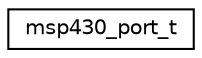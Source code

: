 digraph "Graphical Class Hierarchy"
{
 // LATEX_PDF_SIZE
  edge [fontname="Helvetica",fontsize="10",labelfontname="Helvetica",labelfontsize="10"];
  node [fontname="Helvetica",fontsize="10",shape=record];
  rankdir="LR";
  Node0 [label="msp430_port_t",height=0.2,width=0.4,color="black", fillcolor="white", style="filled",URL="$structmsp430__port__t.html",tooltip="Common MSP GPIO Port Registers."];
}
